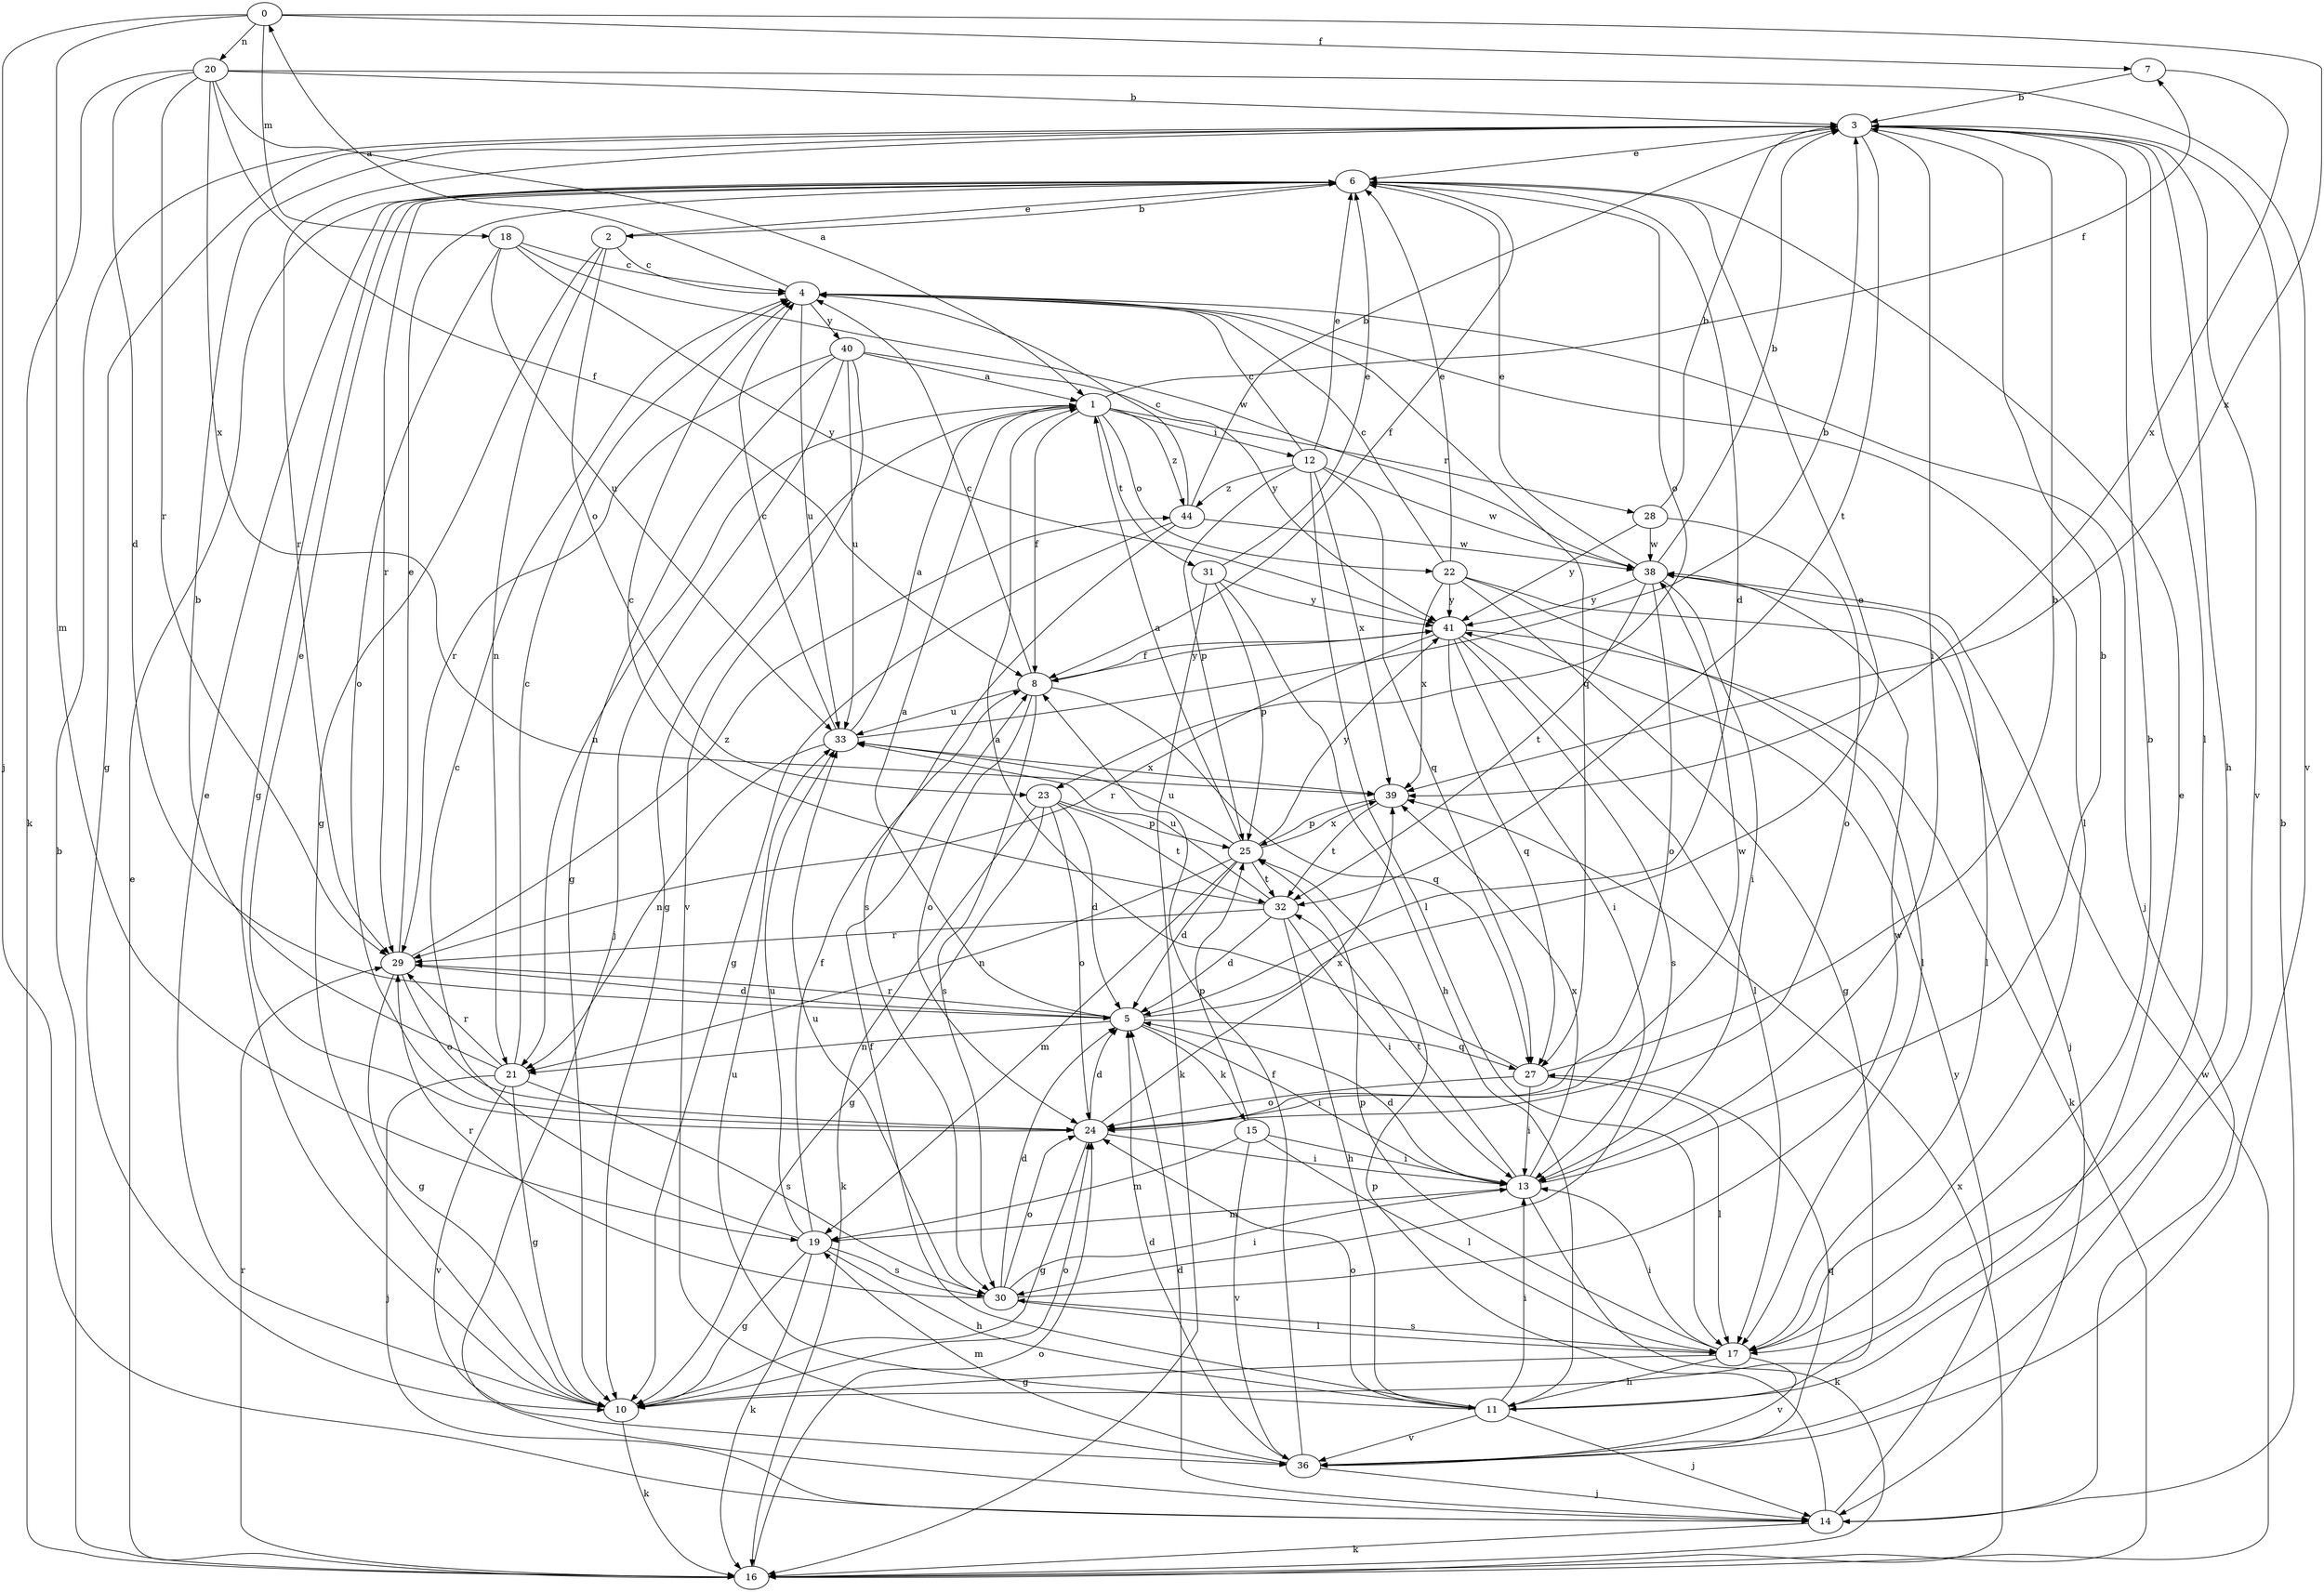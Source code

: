 strict digraph  {
0;
1;
2;
3;
4;
5;
6;
7;
8;
10;
11;
12;
13;
14;
15;
16;
17;
18;
19;
20;
21;
22;
23;
24;
25;
27;
28;
29;
30;
31;
32;
33;
36;
38;
39;
40;
41;
44;
0 -> 7  [label=f];
0 -> 14  [label=j];
0 -> 18  [label=m];
0 -> 19  [label=m];
0 -> 20  [label=n];
0 -> 39  [label=x];
1 -> 7  [label=f];
1 -> 8  [label=f];
1 -> 10  [label=g];
1 -> 12  [label=i];
1 -> 21  [label=n];
1 -> 22  [label=o];
1 -> 28  [label=r];
1 -> 31  [label=t];
1 -> 44  [label=z];
2 -> 4  [label=c];
2 -> 6  [label=e];
2 -> 10  [label=g];
2 -> 21  [label=n];
2 -> 23  [label=o];
3 -> 6  [label=e];
3 -> 10  [label=g];
3 -> 11  [label=h];
3 -> 13  [label=i];
3 -> 17  [label=l];
3 -> 29  [label=r];
3 -> 32  [label=t];
3 -> 36  [label=v];
4 -> 0  [label=a];
4 -> 14  [label=j];
4 -> 17  [label=l];
4 -> 27  [label=q];
4 -> 33  [label=u];
4 -> 40  [label=y];
5 -> 1  [label=a];
5 -> 6  [label=e];
5 -> 13  [label=i];
5 -> 15  [label=k];
5 -> 21  [label=n];
5 -> 27  [label=q];
5 -> 29  [label=r];
6 -> 2  [label=b];
6 -> 5  [label=d];
6 -> 8  [label=f];
6 -> 10  [label=g];
6 -> 23  [label=o];
6 -> 29  [label=r];
7 -> 3  [label=b];
7 -> 39  [label=x];
8 -> 4  [label=c];
8 -> 24  [label=o];
8 -> 27  [label=q];
8 -> 30  [label=s];
8 -> 33  [label=u];
8 -> 41  [label=y];
10 -> 6  [label=e];
10 -> 16  [label=k];
10 -> 24  [label=o];
11 -> 6  [label=e];
11 -> 8  [label=f];
11 -> 13  [label=i];
11 -> 14  [label=j];
11 -> 24  [label=o];
11 -> 33  [label=u];
11 -> 36  [label=v];
12 -> 4  [label=c];
12 -> 6  [label=e];
12 -> 17  [label=l];
12 -> 25  [label=p];
12 -> 27  [label=q];
12 -> 38  [label=w];
12 -> 39  [label=x];
12 -> 44  [label=z];
13 -> 3  [label=b];
13 -> 5  [label=d];
13 -> 16  [label=k];
13 -> 19  [label=m];
13 -> 32  [label=t];
13 -> 39  [label=x];
14 -> 3  [label=b];
14 -> 5  [label=d];
14 -> 16  [label=k];
14 -> 25  [label=p];
14 -> 41  [label=y];
15 -> 13  [label=i];
15 -> 17  [label=l];
15 -> 19  [label=m];
15 -> 25  [label=p];
15 -> 36  [label=v];
16 -> 3  [label=b];
16 -> 6  [label=e];
16 -> 24  [label=o];
16 -> 29  [label=r];
16 -> 38  [label=w];
16 -> 39  [label=x];
17 -> 3  [label=b];
17 -> 10  [label=g];
17 -> 11  [label=h];
17 -> 13  [label=i];
17 -> 25  [label=p];
17 -> 30  [label=s];
17 -> 36  [label=v];
18 -> 4  [label=c];
18 -> 24  [label=o];
18 -> 33  [label=u];
18 -> 38  [label=w];
18 -> 41  [label=y];
19 -> 4  [label=c];
19 -> 8  [label=f];
19 -> 10  [label=g];
19 -> 11  [label=h];
19 -> 16  [label=k];
19 -> 30  [label=s];
19 -> 33  [label=u];
20 -> 1  [label=a];
20 -> 3  [label=b];
20 -> 5  [label=d];
20 -> 8  [label=f];
20 -> 16  [label=k];
20 -> 29  [label=r];
20 -> 36  [label=v];
20 -> 39  [label=x];
21 -> 3  [label=b];
21 -> 4  [label=c];
21 -> 10  [label=g];
21 -> 14  [label=j];
21 -> 29  [label=r];
21 -> 30  [label=s];
21 -> 36  [label=v];
22 -> 4  [label=c];
22 -> 6  [label=e];
22 -> 10  [label=g];
22 -> 14  [label=j];
22 -> 17  [label=l];
22 -> 39  [label=x];
22 -> 41  [label=y];
23 -> 5  [label=d];
23 -> 10  [label=g];
23 -> 16  [label=k];
23 -> 24  [label=o];
23 -> 25  [label=p];
23 -> 32  [label=t];
24 -> 5  [label=d];
24 -> 6  [label=e];
24 -> 10  [label=g];
24 -> 13  [label=i];
24 -> 38  [label=w];
24 -> 39  [label=x];
25 -> 1  [label=a];
25 -> 5  [label=d];
25 -> 19  [label=m];
25 -> 21  [label=n];
25 -> 32  [label=t];
25 -> 33  [label=u];
25 -> 39  [label=x];
25 -> 41  [label=y];
27 -> 1  [label=a];
27 -> 3  [label=b];
27 -> 13  [label=i];
27 -> 17  [label=l];
27 -> 24  [label=o];
28 -> 3  [label=b];
28 -> 24  [label=o];
28 -> 38  [label=w];
28 -> 41  [label=y];
29 -> 5  [label=d];
29 -> 6  [label=e];
29 -> 10  [label=g];
29 -> 24  [label=o];
29 -> 44  [label=z];
30 -> 5  [label=d];
30 -> 13  [label=i];
30 -> 17  [label=l];
30 -> 24  [label=o];
30 -> 29  [label=r];
30 -> 33  [label=u];
30 -> 38  [label=w];
31 -> 6  [label=e];
31 -> 11  [label=h];
31 -> 16  [label=k];
31 -> 25  [label=p];
31 -> 41  [label=y];
32 -> 4  [label=c];
32 -> 5  [label=d];
32 -> 11  [label=h];
32 -> 13  [label=i];
32 -> 29  [label=r];
32 -> 33  [label=u];
33 -> 1  [label=a];
33 -> 3  [label=b];
33 -> 4  [label=c];
33 -> 21  [label=n];
33 -> 39  [label=x];
36 -> 5  [label=d];
36 -> 8  [label=f];
36 -> 14  [label=j];
36 -> 19  [label=m];
36 -> 27  [label=q];
38 -> 3  [label=b];
38 -> 6  [label=e];
38 -> 13  [label=i];
38 -> 17  [label=l];
38 -> 24  [label=o];
38 -> 32  [label=t];
38 -> 41  [label=y];
39 -> 25  [label=p];
39 -> 32  [label=t];
40 -> 1  [label=a];
40 -> 10  [label=g];
40 -> 14  [label=j];
40 -> 29  [label=r];
40 -> 33  [label=u];
40 -> 36  [label=v];
40 -> 41  [label=y];
41 -> 8  [label=f];
41 -> 13  [label=i];
41 -> 16  [label=k];
41 -> 17  [label=l];
41 -> 27  [label=q];
41 -> 29  [label=r];
41 -> 30  [label=s];
44 -> 3  [label=b];
44 -> 4  [label=c];
44 -> 10  [label=g];
44 -> 30  [label=s];
44 -> 38  [label=w];
}
